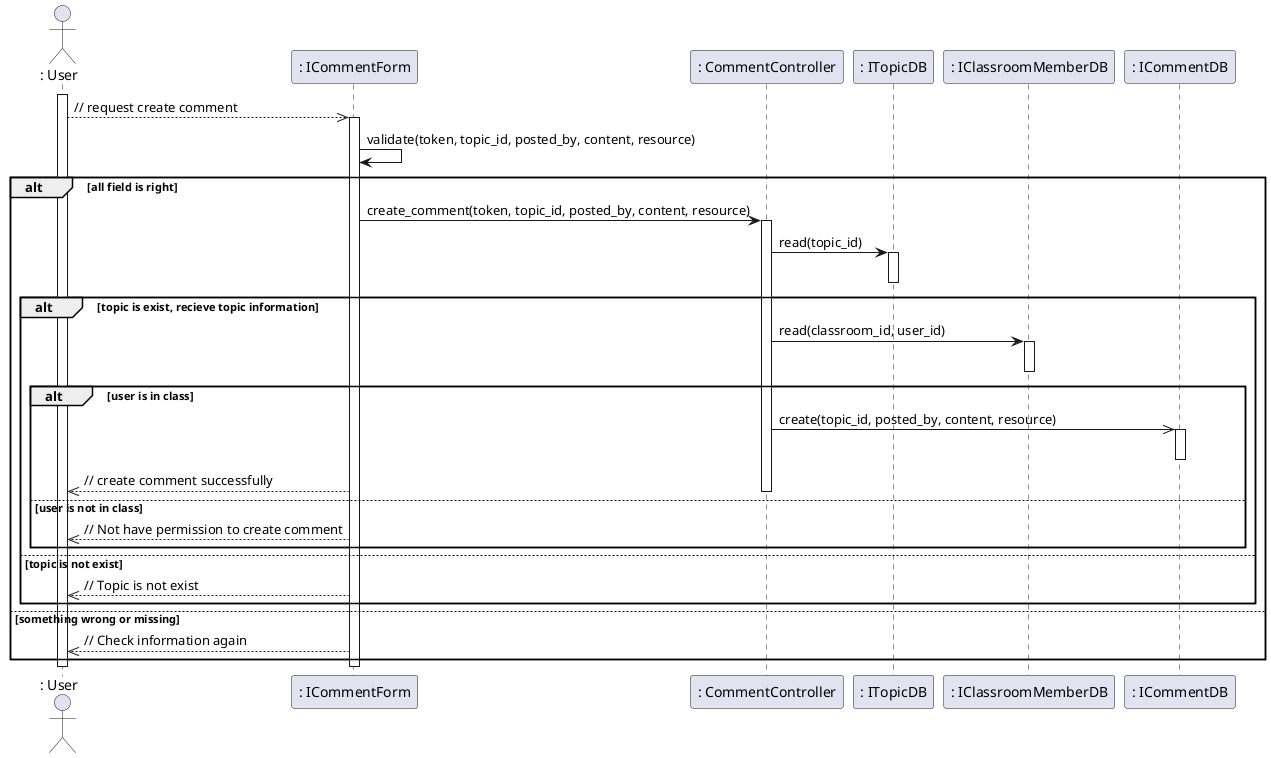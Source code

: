 @startuml createComment

actor ": User"

activate ": User"

": User" -->> ": ICommentForm": // request create comment 
activate ": ICommentForm"
": ICommentForm" -> ": ICommentForm": validate(token, topic_id, posted_by, content, resource)
alt all field is right
    ": ICommentForm" -> ": CommentController": create_comment(token, topic_id, posted_by, content, resource)
    activate ": CommentController"
    ": CommentController" -> ": ITopicDB": read(topic_id)
    activate ": ITopicDB"
    deactivate ": ITopicDB"

    alt topic is exist, recieve topic information
        ": CommentController" -> ": IClassroomMemberDB": read(classroom_id, user_id)
        activate ": IClassroomMemberDB"
        deactivate ": IClassroomMemberDB"
        alt user is in class
            ": CommentController" ->> ": ICommentDB": create(topic_id, posted_by, content, resource)
            activate ": ICommentDB"
            deactivate ": ICommentDB"
            ": ICommentForm" -->> ": User": // create comment successfully
        else user is not in class
            deactivate ": CommentController"
            ": ICommentForm" -->> ": User": // Not have permission to create comment
        end
    else topic is not exist
        ": ICommentForm" -->> ": User": // Topic is not exist
    end
else something wrong or missing
    ": ICommentForm" -->> ": User": // Check information again
end


deactivate ": User"
deactivate ": ICommentForm"


@enduml